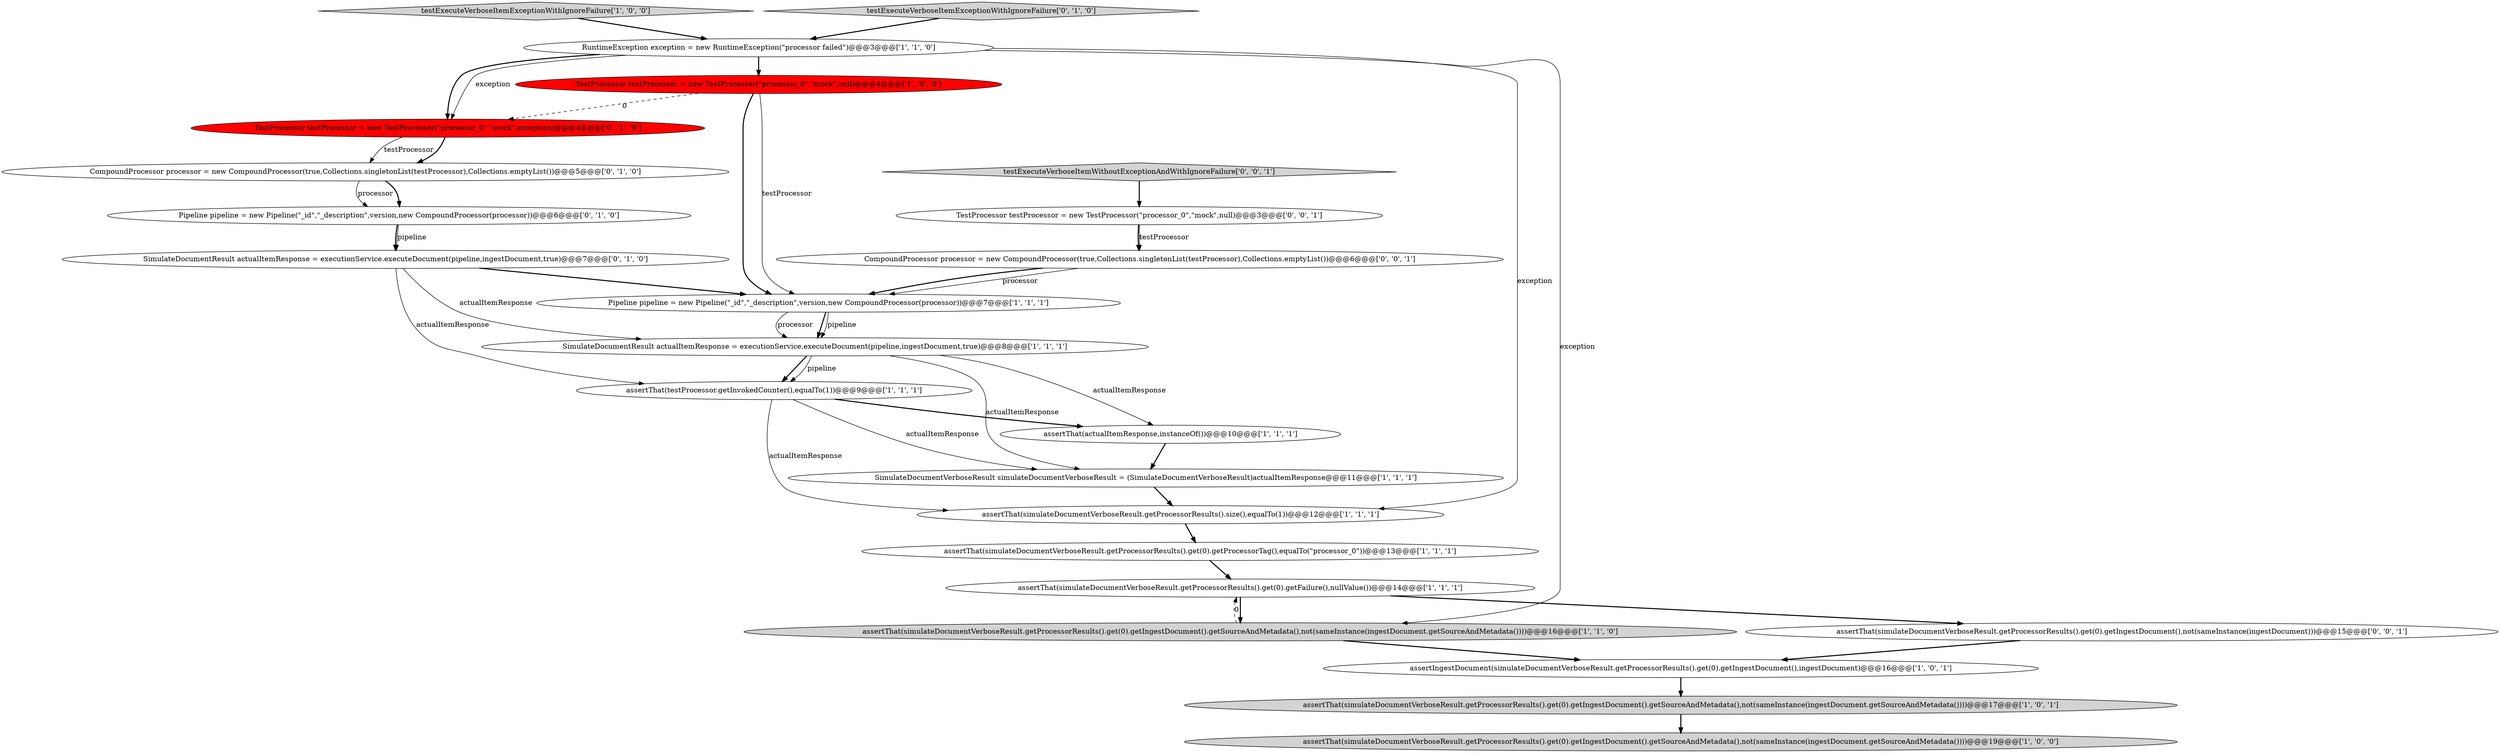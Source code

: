 digraph {
4 [style = filled, label = "testExecuteVerboseItemExceptionWithIgnoreFailure['1', '0', '0']", fillcolor = lightgray, shape = diamond image = "AAA0AAABBB1BBB"];
19 [style = filled, label = "testExecuteVerboseItemExceptionWithIgnoreFailure['0', '1', '0']", fillcolor = lightgray, shape = diamond image = "AAA0AAABBB2BBB"];
20 [style = filled, label = "testExecuteVerboseItemWithoutExceptionAndWithIgnoreFailure['0', '0', '1']", fillcolor = lightgray, shape = diamond image = "AAA0AAABBB3BBB"];
6 [style = filled, label = "assertIngestDocument(simulateDocumentVerboseResult.getProcessorResults().get(0).getIngestDocument(),ingestDocument)@@@16@@@['1', '0', '1']", fillcolor = white, shape = ellipse image = "AAA0AAABBB1BBB"];
16 [style = filled, label = "CompoundProcessor processor = new CompoundProcessor(true,Collections.singletonList(testProcessor),Collections.emptyList())@@@5@@@['0', '1', '0']", fillcolor = white, shape = ellipse image = "AAA0AAABBB2BBB"];
14 [style = filled, label = "SimulateDocumentVerboseResult simulateDocumentVerboseResult = (SimulateDocumentVerboseResult)actualItemResponse@@@11@@@['1', '1', '1']", fillcolor = white, shape = ellipse image = "AAA0AAABBB1BBB"];
8 [style = filled, label = "assertThat(simulateDocumentVerboseResult.getProcessorResults().get(0).getProcessorTag(),equalTo(\"processor_0\"))@@@13@@@['1', '1', '1']", fillcolor = white, shape = ellipse image = "AAA0AAABBB1BBB"];
15 [style = filled, label = "TestProcessor testProcessor = new TestProcessor(\"processor_0\",\"mock\",exception)@@@4@@@['0', '1', '0']", fillcolor = red, shape = ellipse image = "AAA1AAABBB2BBB"];
1 [style = filled, label = "assertThat(simulateDocumentVerboseResult.getProcessorResults().get(0).getIngestDocument().getSourceAndMetadata(),not(sameInstance(ingestDocument.getSourceAndMetadata())))@@@16@@@['1', '1', '0']", fillcolor = lightgray, shape = ellipse image = "AAA0AAABBB1BBB"];
10 [style = filled, label = "assertThat(simulateDocumentVerboseResult.getProcessorResults().get(0).getIngestDocument().getSourceAndMetadata(),not(sameInstance(ingestDocument.getSourceAndMetadata())))@@@17@@@['1', '0', '1']", fillcolor = lightgray, shape = ellipse image = "AAA0AAABBB1BBB"];
13 [style = filled, label = "assertThat(simulateDocumentVerboseResult.getProcessorResults().size(),equalTo(1))@@@12@@@['1', '1', '1']", fillcolor = white, shape = ellipse image = "AAA0AAABBB1BBB"];
9 [style = filled, label = "assertThat(testProcessor.getInvokedCounter(),equalTo(1))@@@9@@@['1', '1', '1']", fillcolor = white, shape = ellipse image = "AAA0AAABBB1BBB"];
5 [style = filled, label = "SimulateDocumentResult actualItemResponse = executionService.executeDocument(pipeline,ingestDocument,true)@@@8@@@['1', '1', '1']", fillcolor = white, shape = ellipse image = "AAA0AAABBB1BBB"];
2 [style = filled, label = "assertThat(simulateDocumentVerboseResult.getProcessorResults().get(0).getFailure(),nullValue())@@@14@@@['1', '1', '1']", fillcolor = white, shape = ellipse image = "AAA0AAABBB1BBB"];
23 [style = filled, label = "TestProcessor testProcessor = new TestProcessor(\"processor_0\",\"mock\",null)@@@3@@@['0', '0', '1']", fillcolor = white, shape = ellipse image = "AAA0AAABBB3BBB"];
18 [style = filled, label = "Pipeline pipeline = new Pipeline(\"_id\",\"_description\",version,new CompoundProcessor(processor))@@@6@@@['0', '1', '0']", fillcolor = white, shape = ellipse image = "AAA0AAABBB2BBB"];
7 [style = filled, label = "Pipeline pipeline = new Pipeline(\"_id\",\"_description\",version,new CompoundProcessor(processor))@@@7@@@['1', '1', '1']", fillcolor = white, shape = ellipse image = "AAA0AAABBB1BBB"];
0 [style = filled, label = "TestProcessor testProcessor = new TestProcessor(\"processor_0\",\"mock\",null)@@@4@@@['1', '0', '0']", fillcolor = red, shape = ellipse image = "AAA1AAABBB1BBB"];
21 [style = filled, label = "CompoundProcessor processor = new CompoundProcessor(true,Collections.singletonList(testProcessor),Collections.emptyList())@@@6@@@['0', '0', '1']", fillcolor = white, shape = ellipse image = "AAA0AAABBB3BBB"];
11 [style = filled, label = "assertThat(simulateDocumentVerboseResult.getProcessorResults().get(0).getIngestDocument().getSourceAndMetadata(),not(sameInstance(ingestDocument.getSourceAndMetadata())))@@@19@@@['1', '0', '0']", fillcolor = lightgray, shape = ellipse image = "AAA0AAABBB1BBB"];
22 [style = filled, label = "assertThat(simulateDocumentVerboseResult.getProcessorResults().get(0).getIngestDocument(),not(sameInstance(ingestDocument)))@@@15@@@['0', '0', '1']", fillcolor = white, shape = ellipse image = "AAA0AAABBB3BBB"];
17 [style = filled, label = "SimulateDocumentResult actualItemResponse = executionService.executeDocument(pipeline,ingestDocument,true)@@@7@@@['0', '1', '0']", fillcolor = white, shape = ellipse image = "AAA0AAABBB2BBB"];
3 [style = filled, label = "RuntimeException exception = new RuntimeException(\"processor failed\")@@@3@@@['1', '1', '0']", fillcolor = white, shape = ellipse image = "AAA0AAABBB1BBB"];
12 [style = filled, label = "assertThat(actualItemResponse,instanceOf())@@@10@@@['1', '1', '1']", fillcolor = white, shape = ellipse image = "AAA0AAABBB1BBB"];
3->15 [style = solid, label="exception"];
4->3 [style = bold, label=""];
15->16 [style = solid, label="testProcessor"];
16->18 [style = bold, label=""];
21->7 [style = solid, label="processor"];
5->9 [style = bold, label=""];
2->1 [style = bold, label=""];
3->1 [style = solid, label="exception"];
18->17 [style = bold, label=""];
0->15 [style = dashed, label="0"];
7->5 [style = solid, label="processor"];
3->15 [style = bold, label=""];
18->17 [style = solid, label="pipeline"];
17->9 [style = solid, label="actualItemResponse"];
15->16 [style = bold, label=""];
17->5 [style = solid, label="actualItemResponse"];
3->0 [style = bold, label=""];
0->7 [style = bold, label=""];
0->7 [style = solid, label="testProcessor"];
17->7 [style = bold, label=""];
7->5 [style = bold, label=""];
1->6 [style = bold, label=""];
20->23 [style = bold, label=""];
8->2 [style = bold, label=""];
23->21 [style = bold, label=""];
5->14 [style = solid, label="actualItemResponse"];
9->13 [style = solid, label="actualItemResponse"];
6->10 [style = bold, label=""];
16->18 [style = solid, label="processor"];
7->5 [style = solid, label="pipeline"];
12->14 [style = bold, label=""];
21->7 [style = bold, label=""];
3->13 [style = solid, label="exception"];
9->12 [style = bold, label=""];
9->14 [style = solid, label="actualItemResponse"];
14->13 [style = bold, label=""];
1->2 [style = dashed, label="0"];
13->8 [style = bold, label=""];
2->22 [style = bold, label=""];
23->21 [style = solid, label="testProcessor"];
19->3 [style = bold, label=""];
5->12 [style = solid, label="actualItemResponse"];
5->9 [style = solid, label="pipeline"];
22->6 [style = bold, label=""];
10->11 [style = bold, label=""];
}
